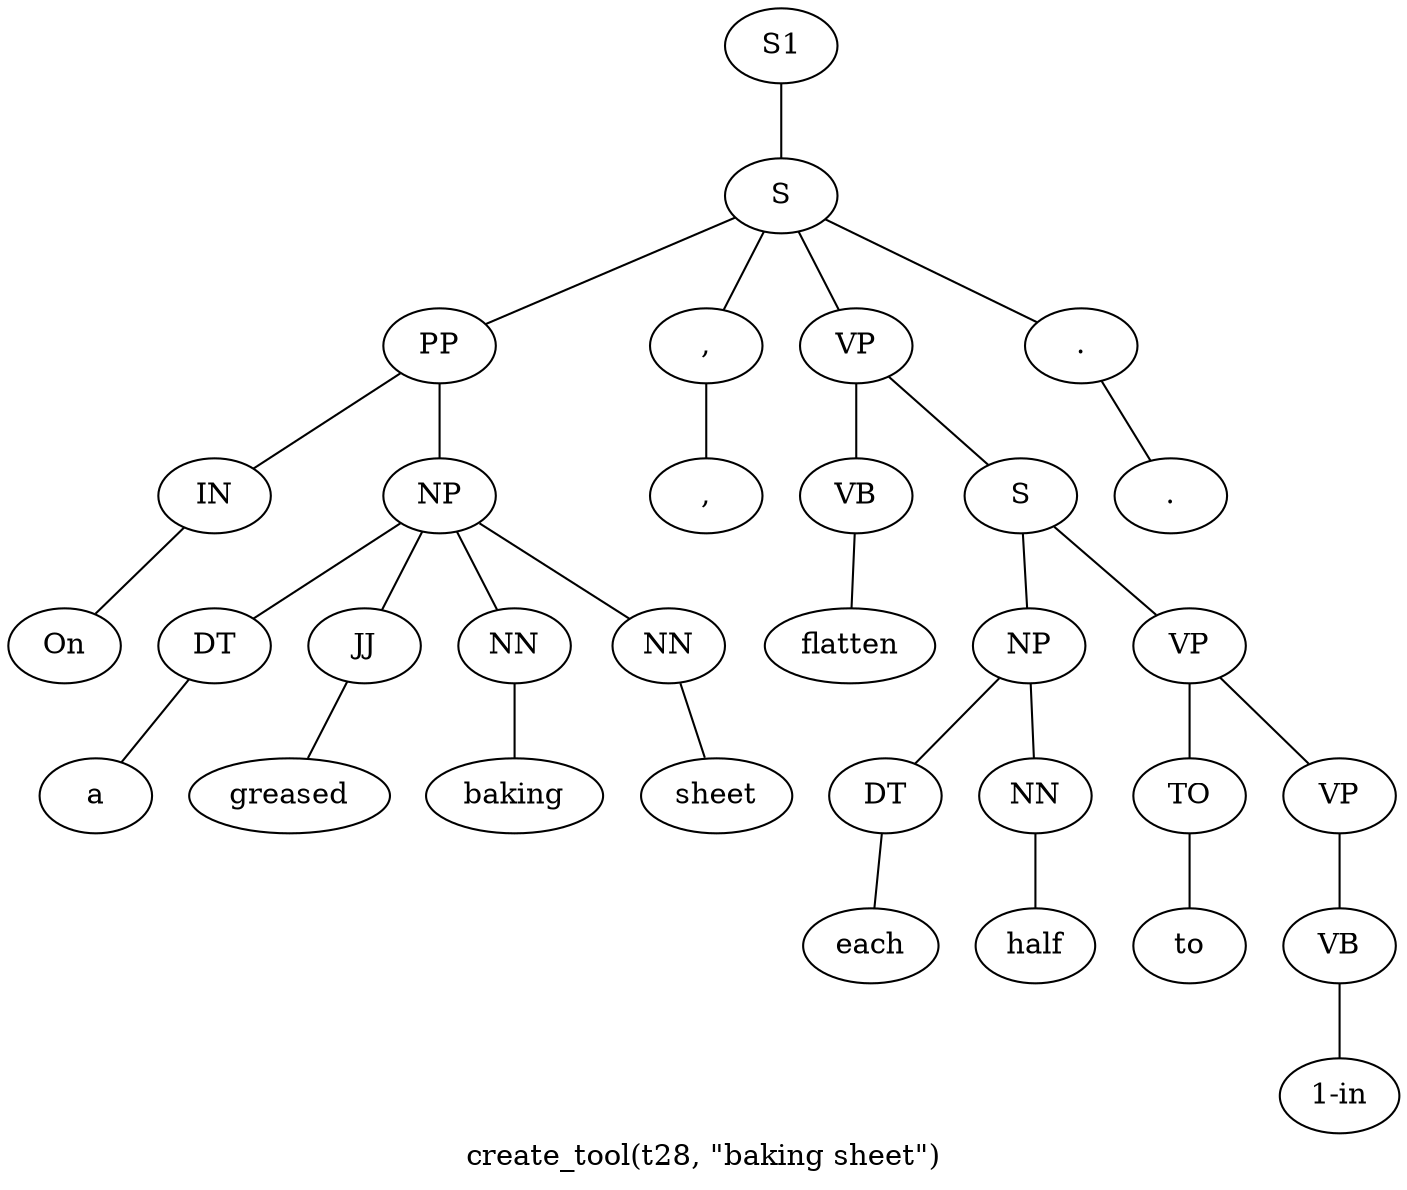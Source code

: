 graph SyntaxGraph {
	label = "create_tool(t28, \"baking sheet\")";
	Node0 [label="S1"];
	Node1 [label="S"];
	Node2 [label="PP"];
	Node3 [label="IN"];
	Node4 [label="On"];
	Node5 [label="NP"];
	Node6 [label="DT"];
	Node7 [label="a"];
	Node8 [label="JJ"];
	Node9 [label="greased"];
	Node10 [label="NN"];
	Node11 [label="baking"];
	Node12 [label="NN"];
	Node13 [label="sheet"];
	Node14 [label=","];
	Node15 [label=","];
	Node16 [label="VP"];
	Node17 [label="VB"];
	Node18 [label="flatten"];
	Node19 [label="S"];
	Node20 [label="NP"];
	Node21 [label="DT"];
	Node22 [label="each"];
	Node23 [label="NN"];
	Node24 [label="half"];
	Node25 [label="VP"];
	Node26 [label="TO"];
	Node27 [label="to"];
	Node28 [label="VP"];
	Node29 [label="VB"];
	Node30 [label="1-in"];
	Node31 [label="."];
	Node32 [label="."];

	Node0 -- Node1;
	Node1 -- Node2;
	Node1 -- Node14;
	Node1 -- Node16;
	Node1 -- Node31;
	Node2 -- Node3;
	Node2 -- Node5;
	Node3 -- Node4;
	Node5 -- Node6;
	Node5 -- Node8;
	Node5 -- Node10;
	Node5 -- Node12;
	Node6 -- Node7;
	Node8 -- Node9;
	Node10 -- Node11;
	Node12 -- Node13;
	Node14 -- Node15;
	Node16 -- Node17;
	Node16 -- Node19;
	Node17 -- Node18;
	Node19 -- Node20;
	Node19 -- Node25;
	Node20 -- Node21;
	Node20 -- Node23;
	Node21 -- Node22;
	Node23 -- Node24;
	Node25 -- Node26;
	Node25 -- Node28;
	Node26 -- Node27;
	Node28 -- Node29;
	Node29 -- Node30;
	Node31 -- Node32;
}